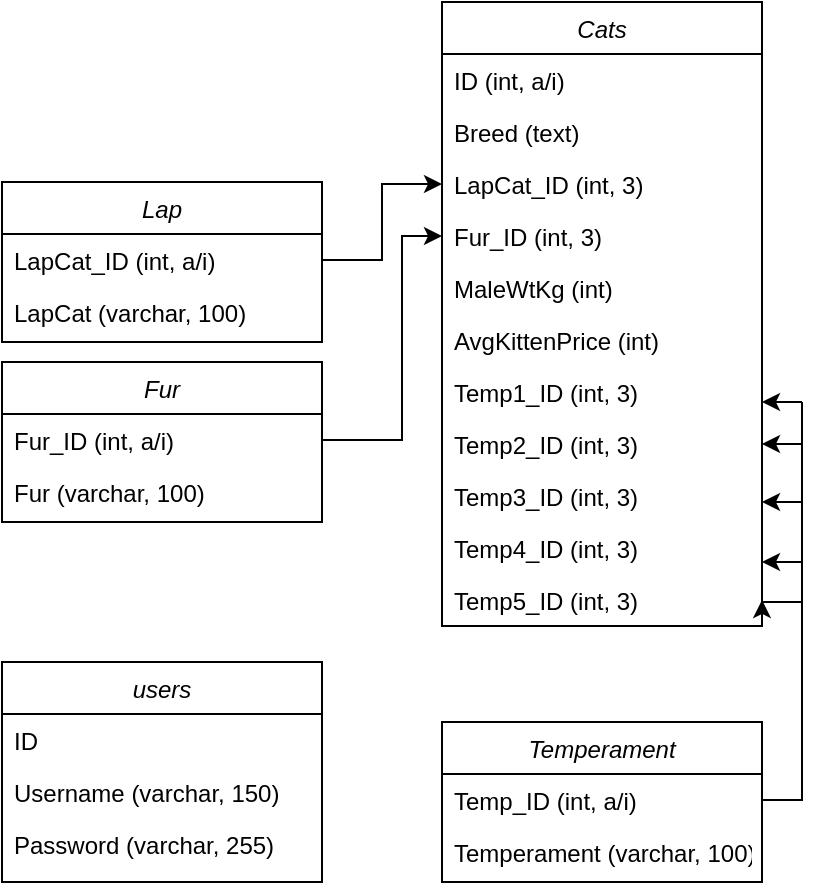 <mxfile version="20.3.3" type="device"><diagram id="C5RBs43oDa-KdzZeNtuy" name="Page-1"><mxGraphModel dx="460" dy="784" grid="1" gridSize="10" guides="1" tooltips="1" connect="1" arrows="1" fold="1" page="1" pageScale="1" pageWidth="827" pageHeight="1169" math="0" shadow="0"><root><mxCell id="WIyWlLk6GJQsqaUBKTNV-0"/><mxCell id="WIyWlLk6GJQsqaUBKTNV-1" parent="WIyWlLk6GJQsqaUBKTNV-0"/><mxCell id="zkfFHV4jXpPFQw0GAbJ--0" value="Cats" style="swimlane;fontStyle=2;align=center;verticalAlign=top;childLayout=stackLayout;horizontal=1;startSize=26;horizontalStack=0;resizeParent=1;resizeLast=0;collapsible=1;marginBottom=0;rounded=0;shadow=0;strokeWidth=1;" parent="WIyWlLk6GJQsqaUBKTNV-1" vertex="1"><mxGeometry x="220" y="120" width="160" height="312" as="geometry"><mxRectangle x="230" y="140" width="160" height="26" as="alternateBounds"/></mxGeometry></mxCell><mxCell id="zkfFHV4jXpPFQw0GAbJ--1" value="ID (int, a/i)" style="text;align=left;verticalAlign=top;spacingLeft=4;spacingRight=4;overflow=hidden;rotatable=0;points=[[0,0.5],[1,0.5]];portConstraint=eastwest;" parent="zkfFHV4jXpPFQw0GAbJ--0" vertex="1"><mxGeometry y="26" width="160" height="26" as="geometry"/></mxCell><mxCell id="THtucnlOdAwxIMVmGn5Q-34" value="Breed (text)" style="text;align=left;verticalAlign=top;spacingLeft=4;spacingRight=4;overflow=hidden;rotatable=0;points=[[0,0.5],[1,0.5]];portConstraint=eastwest;" parent="zkfFHV4jXpPFQw0GAbJ--0" vertex="1"><mxGeometry y="52" width="160" height="26" as="geometry"/></mxCell><mxCell id="zkfFHV4jXpPFQw0GAbJ--2" value="LapCat_ID (int, 3)" style="text;align=left;verticalAlign=top;spacingLeft=4;spacingRight=4;overflow=hidden;rotatable=0;points=[[0,0.5],[1,0.5]];portConstraint=eastwest;rounded=0;shadow=0;html=0;" parent="zkfFHV4jXpPFQw0GAbJ--0" vertex="1"><mxGeometry y="78" width="160" height="26" as="geometry"/></mxCell><mxCell id="zkfFHV4jXpPFQw0GAbJ--3" value="Fur_ID (int, 3)" style="text;align=left;verticalAlign=top;spacingLeft=4;spacingRight=4;overflow=hidden;rotatable=0;points=[[0,0.5],[1,0.5]];portConstraint=eastwest;rounded=0;shadow=0;html=0;" parent="zkfFHV4jXpPFQw0GAbJ--0" vertex="1"><mxGeometry y="104" width="160" height="26" as="geometry"/></mxCell><mxCell id="zkfFHV4jXpPFQw0GAbJ--5" value="MaleWtKg (int)" style="text;align=left;verticalAlign=top;spacingLeft=4;spacingRight=4;overflow=hidden;rotatable=0;points=[[0,0.5],[1,0.5]];portConstraint=eastwest;" parent="zkfFHV4jXpPFQw0GAbJ--0" vertex="1"><mxGeometry y="130" width="160" height="26" as="geometry"/></mxCell><mxCell id="66zXsXyyGv13lGtZzfIb-1" value="AvgKittenPrice (int)" style="text;align=left;verticalAlign=top;spacingLeft=4;spacingRight=4;overflow=hidden;rotatable=0;points=[[0,0.5],[1,0.5]];portConstraint=eastwest;" parent="zkfFHV4jXpPFQw0GAbJ--0" vertex="1"><mxGeometry y="156" width="160" height="26" as="geometry"/></mxCell><mxCell id="THtucnlOdAwxIMVmGn5Q-0" value="Temp1_ID (int, 3)" style="text;align=left;verticalAlign=top;spacingLeft=4;spacingRight=4;overflow=hidden;rotatable=0;points=[[0,0.5],[1,0.5]];portConstraint=eastwest;" parent="zkfFHV4jXpPFQw0GAbJ--0" vertex="1"><mxGeometry y="182" width="160" height="26" as="geometry"/></mxCell><mxCell id="THtucnlOdAwxIMVmGn5Q-27" value="Temp2_ID (int, 3)" style="text;align=left;verticalAlign=top;spacingLeft=4;spacingRight=4;overflow=hidden;rotatable=0;points=[[0,0.5],[1,0.5]];portConstraint=eastwest;" parent="zkfFHV4jXpPFQw0GAbJ--0" vertex="1"><mxGeometry y="208" width="160" height="26" as="geometry"/></mxCell><mxCell id="THtucnlOdAwxIMVmGn5Q-28" value="Temp3_ID (int, 3)" style="text;align=left;verticalAlign=top;spacingLeft=4;spacingRight=4;overflow=hidden;rotatable=0;points=[[0,0.5],[1,0.5]];portConstraint=eastwest;" parent="zkfFHV4jXpPFQw0GAbJ--0" vertex="1"><mxGeometry y="234" width="160" height="26" as="geometry"/></mxCell><mxCell id="THtucnlOdAwxIMVmGn5Q-29" value="Temp4_ID (int, 3)" style="text;align=left;verticalAlign=top;spacingLeft=4;spacingRight=4;overflow=hidden;rotatable=0;points=[[0,0.5],[1,0.5]];portConstraint=eastwest;" parent="zkfFHV4jXpPFQw0GAbJ--0" vertex="1"><mxGeometry y="260" width="160" height="26" as="geometry"/></mxCell><mxCell id="THtucnlOdAwxIMVmGn5Q-30" value="Temp5_ID (int, 3)" style="text;align=left;verticalAlign=top;spacingLeft=4;spacingRight=4;overflow=hidden;rotatable=0;points=[[0,0.5],[1,0.5]];portConstraint=eastwest;" parent="zkfFHV4jXpPFQw0GAbJ--0" vertex="1"><mxGeometry y="286" width="160" height="26" as="geometry"/></mxCell><mxCell id="THtucnlOdAwxIMVmGn5Q-14" value="Lap" style="swimlane;fontStyle=2;align=center;verticalAlign=top;childLayout=stackLayout;horizontal=1;startSize=26;horizontalStack=0;resizeParent=1;resizeLast=0;collapsible=1;marginBottom=0;rounded=0;shadow=0;strokeWidth=1;" parent="WIyWlLk6GJQsqaUBKTNV-1" vertex="1"><mxGeometry y="210" width="160" height="80" as="geometry"><mxRectangle x="230" y="140" width="160" height="26" as="alternateBounds"/></mxGeometry></mxCell><mxCell id="THtucnlOdAwxIMVmGn5Q-15" value="LapCat_ID (int, a/i)" style="text;align=left;verticalAlign=top;spacingLeft=4;spacingRight=4;overflow=hidden;rotatable=0;points=[[0,0.5],[1,0.5]];portConstraint=eastwest;" parent="THtucnlOdAwxIMVmGn5Q-14" vertex="1"><mxGeometry y="26" width="160" height="26" as="geometry"/></mxCell><mxCell id="THtucnlOdAwxIMVmGn5Q-16" value="LapCat (varchar, 100)" style="text;align=left;verticalAlign=top;spacingLeft=4;spacingRight=4;overflow=hidden;rotatable=0;points=[[0,0.5],[1,0.5]];portConstraint=eastwest;" parent="THtucnlOdAwxIMVmGn5Q-14" vertex="1"><mxGeometry y="52" width="160" height="26" as="geometry"/></mxCell><mxCell id="THtucnlOdAwxIMVmGn5Q-18" value="Fur" style="swimlane;fontStyle=2;align=center;verticalAlign=top;childLayout=stackLayout;horizontal=1;startSize=26;horizontalStack=0;resizeParent=1;resizeLast=0;collapsible=1;marginBottom=0;rounded=0;shadow=0;strokeWidth=1;" parent="WIyWlLk6GJQsqaUBKTNV-1" vertex="1"><mxGeometry y="300" width="160" height="80" as="geometry"><mxRectangle x="230" y="140" width="160" height="26" as="alternateBounds"/></mxGeometry></mxCell><mxCell id="THtucnlOdAwxIMVmGn5Q-19" value="Fur_ID (int, a/i)" style="text;align=left;verticalAlign=top;spacingLeft=4;spacingRight=4;overflow=hidden;rotatable=0;points=[[0,0.5],[1,0.5]];portConstraint=eastwest;" parent="THtucnlOdAwxIMVmGn5Q-18" vertex="1"><mxGeometry y="26" width="160" height="26" as="geometry"/></mxCell><mxCell id="THtucnlOdAwxIMVmGn5Q-20" value="Fur (varchar, 100)" style="text;align=left;verticalAlign=top;spacingLeft=4;spacingRight=4;overflow=hidden;rotatable=0;points=[[0,0.5],[1,0.5]];portConstraint=eastwest;" parent="THtucnlOdAwxIMVmGn5Q-18" vertex="1"><mxGeometry y="52" width="160" height="26" as="geometry"/></mxCell><mxCell id="THtucnlOdAwxIMVmGn5Q-24" value="Temperament" style="swimlane;fontStyle=2;align=center;verticalAlign=top;childLayout=stackLayout;horizontal=1;startSize=26;horizontalStack=0;resizeParent=1;resizeLast=0;collapsible=1;marginBottom=0;rounded=0;shadow=0;strokeWidth=1;" parent="WIyWlLk6GJQsqaUBKTNV-1" vertex="1"><mxGeometry x="220" y="480" width="160" height="80" as="geometry"><mxRectangle x="230" y="140" width="160" height="26" as="alternateBounds"/></mxGeometry></mxCell><mxCell id="THtucnlOdAwxIMVmGn5Q-25" value="Temp_ID (int, a/i)" style="text;align=left;verticalAlign=top;spacingLeft=4;spacingRight=4;overflow=hidden;rotatable=0;points=[[0,0.5],[1,0.5]];portConstraint=eastwest;" parent="THtucnlOdAwxIMVmGn5Q-24" vertex="1"><mxGeometry y="26" width="160" height="26" as="geometry"/></mxCell><mxCell id="THtucnlOdAwxIMVmGn5Q-26" value="Temperament (varchar, 100)" style="text;align=left;verticalAlign=top;spacingLeft=4;spacingRight=4;overflow=hidden;rotatable=0;points=[[0,0.5],[1,0.5]];portConstraint=eastwest;" parent="THtucnlOdAwxIMVmGn5Q-24" vertex="1"><mxGeometry y="52" width="160" height="26" as="geometry"/></mxCell><mxCell id="THtucnlOdAwxIMVmGn5Q-31" value="users" style="swimlane;fontStyle=2;align=center;verticalAlign=top;childLayout=stackLayout;horizontal=1;startSize=26;horizontalStack=0;resizeParent=1;resizeLast=0;collapsible=1;marginBottom=0;rounded=0;shadow=0;strokeWidth=1;" parent="WIyWlLk6GJQsqaUBKTNV-1" vertex="1"><mxGeometry y="450" width="160" height="110" as="geometry"><mxRectangle x="230" y="140" width="160" height="26" as="alternateBounds"/></mxGeometry></mxCell><mxCell id="THtucnlOdAwxIMVmGn5Q-32" value="ID" style="text;align=left;verticalAlign=top;spacingLeft=4;spacingRight=4;overflow=hidden;rotatable=0;points=[[0,0.5],[1,0.5]];portConstraint=eastwest;" parent="THtucnlOdAwxIMVmGn5Q-31" vertex="1"><mxGeometry y="26" width="160" height="26" as="geometry"/></mxCell><mxCell id="THtucnlOdAwxIMVmGn5Q-33" value="Username (varchar, 150)" style="text;align=left;verticalAlign=top;spacingLeft=4;spacingRight=4;overflow=hidden;rotatable=0;points=[[0,0.5],[1,0.5]];portConstraint=eastwest;" parent="THtucnlOdAwxIMVmGn5Q-31" vertex="1"><mxGeometry y="52" width="160" height="26" as="geometry"/></mxCell><mxCell id="THtucnlOdAwxIMVmGn5Q-37" value="Password (varchar, 255)" style="text;align=left;verticalAlign=top;spacingLeft=4;spacingRight=4;overflow=hidden;rotatable=0;points=[[0,0.5],[1,0.5]];portConstraint=eastwest;" parent="THtucnlOdAwxIMVmGn5Q-31" vertex="1"><mxGeometry y="78" width="160" height="26" as="geometry"/></mxCell><mxCell id="shqQUYFa_21gU5J6leOf-0" style="edgeStyle=orthogonalEdgeStyle;rounded=0;orthogonalLoop=1;jettySize=auto;html=1;entryX=0;entryY=0.5;entryDx=0;entryDy=0;" edge="1" parent="WIyWlLk6GJQsqaUBKTNV-1" source="THtucnlOdAwxIMVmGn5Q-15" target="zkfFHV4jXpPFQw0GAbJ--2"><mxGeometry relative="1" as="geometry"/></mxCell><mxCell id="shqQUYFa_21gU5J6leOf-1" style="edgeStyle=orthogonalEdgeStyle;rounded=0;orthogonalLoop=1;jettySize=auto;html=1;entryX=0;entryY=0.5;entryDx=0;entryDy=0;" edge="1" parent="WIyWlLk6GJQsqaUBKTNV-1" source="THtucnlOdAwxIMVmGn5Q-19" target="zkfFHV4jXpPFQw0GAbJ--3"><mxGeometry relative="1" as="geometry"><Array as="points"><mxPoint x="200" y="339"/><mxPoint x="200" y="237"/></Array></mxGeometry></mxCell><mxCell id="shqQUYFa_21gU5J6leOf-4" style="edgeStyle=orthogonalEdgeStyle;rounded=0;orthogonalLoop=1;jettySize=auto;html=1;entryX=1;entryY=0.5;entryDx=0;entryDy=0;" edge="1" parent="WIyWlLk6GJQsqaUBKTNV-1" source="THtucnlOdAwxIMVmGn5Q-25" target="THtucnlOdAwxIMVmGn5Q-30"><mxGeometry relative="1" as="geometry"><mxPoint x="400" y="400" as="targetPoint"/><Array as="points"><mxPoint x="400" y="519"/><mxPoint x="400" y="420"/></Array></mxGeometry></mxCell><mxCell id="shqQUYFa_21gU5J6leOf-6" value="" style="endArrow=classic;html=1;rounded=0;" edge="1" parent="WIyWlLk6GJQsqaUBKTNV-1"><mxGeometry width="50" height="50" relative="1" as="geometry"><mxPoint x="400" y="400" as="sourcePoint"/><mxPoint x="380" y="400" as="targetPoint"/></mxGeometry></mxCell><mxCell id="shqQUYFa_21gU5J6leOf-7" value="" style="endArrow=classic;html=1;rounded=0;" edge="1" parent="WIyWlLk6GJQsqaUBKTNV-1"><mxGeometry width="50" height="50" relative="1" as="geometry"><mxPoint x="400" y="370" as="sourcePoint"/><mxPoint x="380" y="370" as="targetPoint"/></mxGeometry></mxCell><mxCell id="shqQUYFa_21gU5J6leOf-8" value="" style="endArrow=classic;html=1;rounded=0;entryX=1;entryY=0.5;entryDx=0;entryDy=0;" edge="1" parent="WIyWlLk6GJQsqaUBKTNV-1" target="THtucnlOdAwxIMVmGn5Q-27"><mxGeometry width="50" height="50" relative="1" as="geometry"><mxPoint x="400" y="341" as="sourcePoint"/><mxPoint x="400" y="420" as="targetPoint"/></mxGeometry></mxCell><mxCell id="shqQUYFa_21gU5J6leOf-9" value="" style="endArrow=classic;html=1;rounded=0;entryX=1;entryY=0.692;entryDx=0;entryDy=0;entryPerimeter=0;" edge="1" parent="WIyWlLk6GJQsqaUBKTNV-1" target="THtucnlOdAwxIMVmGn5Q-0"><mxGeometry width="50" height="50" relative="1" as="geometry"><mxPoint x="400" y="320" as="sourcePoint"/><mxPoint x="410" y="430" as="targetPoint"/></mxGeometry></mxCell><mxCell id="shqQUYFa_21gU5J6leOf-10" value="" style="endArrow=none;html=1;rounded=0;" edge="1" parent="WIyWlLk6GJQsqaUBKTNV-1"><mxGeometry width="50" height="50" relative="1" as="geometry"><mxPoint x="400" y="420" as="sourcePoint"/><mxPoint x="400" y="320" as="targetPoint"/></mxGeometry></mxCell></root></mxGraphModel></diagram></mxfile>